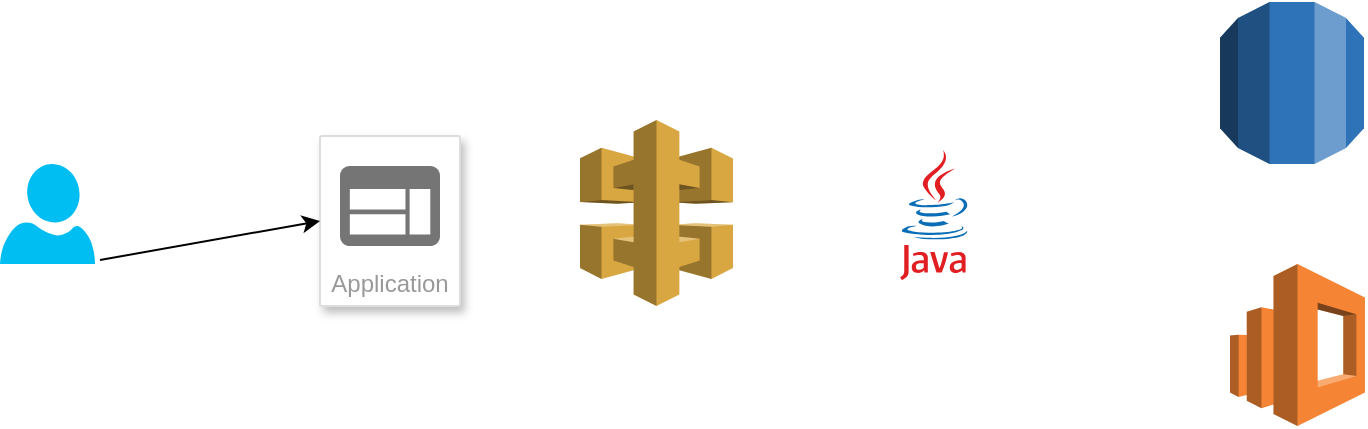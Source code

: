 <mxfile version="13.6.4" type="github">
  <diagram id="Ht1M8jgEwFfnCIfOTk4-" name="Page-1">
    <mxGraphModel dx="706" dy="1869" grid="1" gridSize="10" guides="1" tooltips="1" connect="1" arrows="1" fold="1" page="1" pageScale="1" pageWidth="1169" pageHeight="827" math="0" shadow="0">
      <root>
        <mxCell id="0" />
        <mxCell id="1" parent="0" />
        <mxCell id="shmisNixhazISTdU6G6E-1" value="" style="verticalLabelPosition=bottom;html=1;verticalAlign=top;align=center;strokeColor=none;fillColor=#00BEF2;shape=mxgraph.azure.user;" vertex="1" parent="1">
          <mxGeometry x="40" y="-438" width="47.5" height="50" as="geometry" />
        </mxCell>
        <mxCell id="shmisNixhazISTdU6G6E-2" value="Application" style="strokeColor=#dddddd;shadow=1;strokeWidth=1;rounded=1;absoluteArcSize=1;arcSize=2;labelPosition=center;verticalLabelPosition=middle;align=center;verticalAlign=bottom;spacingLeft=0;fontColor=#999999;fontSize=12;whiteSpace=wrap;spacingBottom=2;" vertex="1" parent="1">
          <mxGeometry x="200" y="-452" width="70" height="85" as="geometry" />
        </mxCell>
        <mxCell id="shmisNixhazISTdU6G6E-3" value="" style="dashed=0;connectable=0;html=1;fillColor=#757575;strokeColor=none;shape=mxgraph.gcp2.application;part=1;" vertex="1" parent="shmisNixhazISTdU6G6E-2">
          <mxGeometry x="0.5" width="50" height="40" relative="1" as="geometry">
            <mxPoint x="-25" y="15" as="offset" />
          </mxGeometry>
        </mxCell>
        <mxCell id="shmisNixhazISTdU6G6E-5" value="" style="outlineConnect=0;dashed=0;verticalLabelPosition=bottom;verticalAlign=top;align=center;html=1;shape=mxgraph.aws3.api_gateway;fillColor=#D9A741;gradientColor=none;" vertex="1" parent="1">
          <mxGeometry x="330" y="-460" width="76.5" height="93" as="geometry" />
        </mxCell>
        <mxCell id="shmisNixhazISTdU6G6E-6" value="" style="dashed=0;outlineConnect=0;html=1;align=center;labelPosition=center;verticalLabelPosition=bottom;verticalAlign=top;shape=mxgraph.weblogos.java" vertex="1" parent="1">
          <mxGeometry x="490" y="-445" width="34.4" height="65" as="geometry" />
        </mxCell>
        <mxCell id="shmisNixhazISTdU6G6E-7" value="" style="outlineConnect=0;dashed=0;verticalLabelPosition=bottom;verticalAlign=top;align=center;html=1;shape=mxgraph.aws3.rds;fillColor=#2E73B8;gradientColor=none;" vertex="1" parent="1">
          <mxGeometry x="650" y="-519" width="72" height="81" as="geometry" />
        </mxCell>
        <mxCell id="shmisNixhazISTdU6G6E-8" value="" style="outlineConnect=0;dashed=0;verticalLabelPosition=bottom;verticalAlign=top;align=center;html=1;shape=mxgraph.aws3.elasticsearch_service;fillColor=#F58534;gradientColor=none;" vertex="1" parent="1">
          <mxGeometry x="655" y="-388" width="67.5" height="81" as="geometry" />
        </mxCell>
        <mxCell id="shmisNixhazISTdU6G6E-9" value="" style="endArrow=classic;html=1;entryX=0;entryY=0.5;entryDx=0;entryDy=0;" edge="1" parent="1" target="shmisNixhazISTdU6G6E-2">
          <mxGeometry width="50" height="50" relative="1" as="geometry">
            <mxPoint x="90" y="-390" as="sourcePoint" />
            <mxPoint x="140" y="-440" as="targetPoint" />
          </mxGeometry>
        </mxCell>
      </root>
    </mxGraphModel>
  </diagram>
</mxfile>
